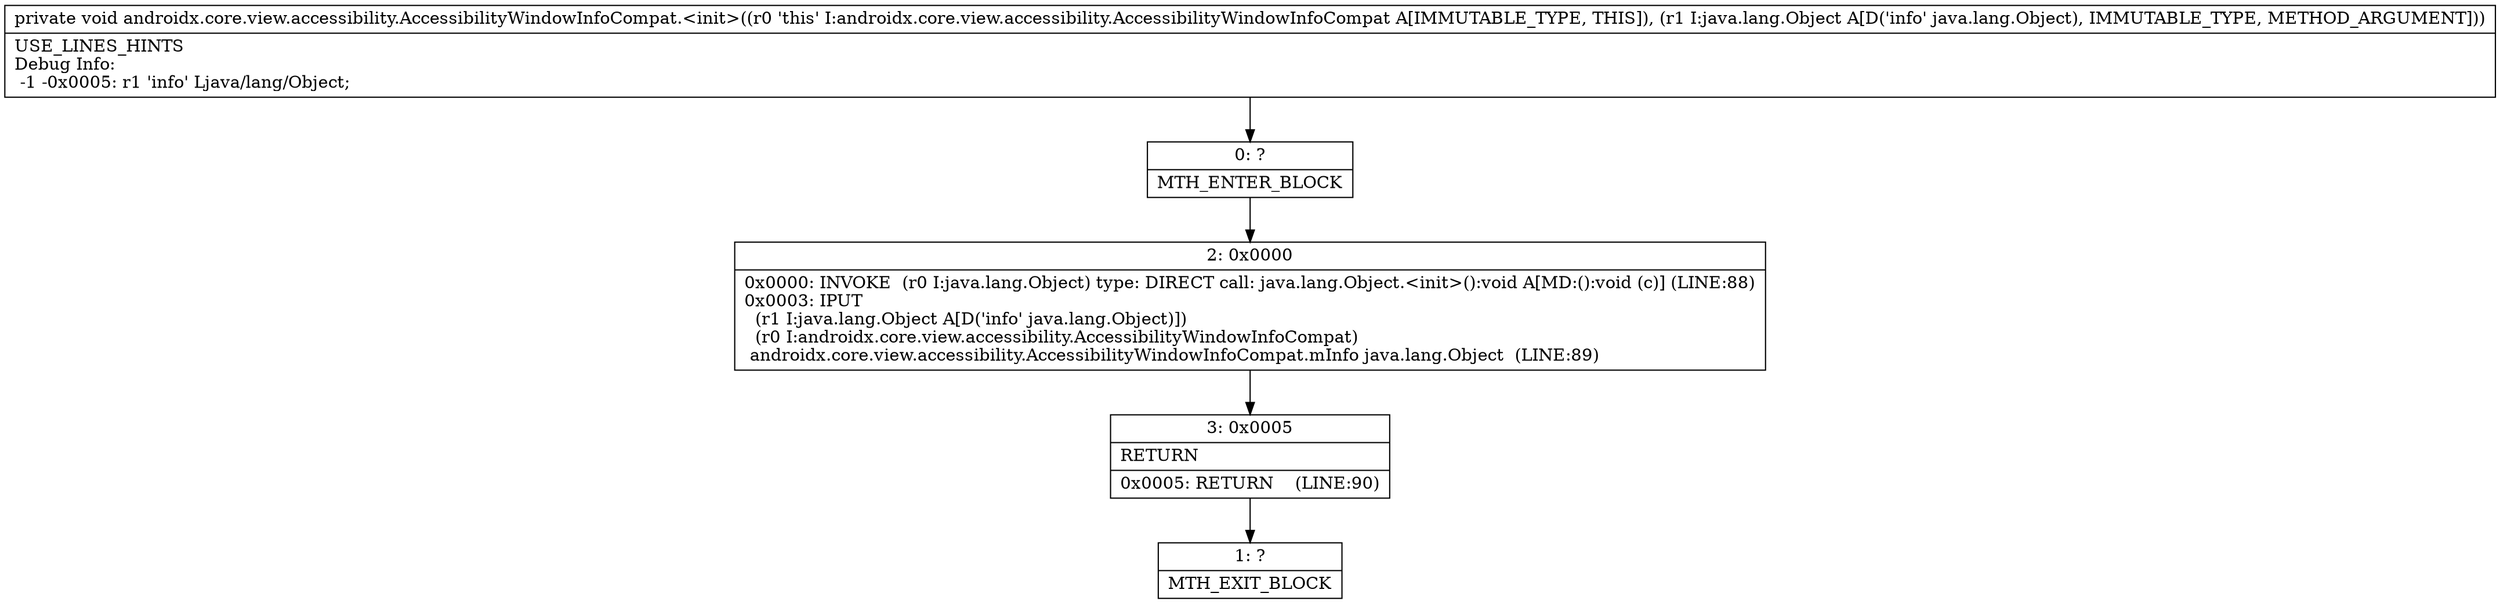 digraph "CFG forandroidx.core.view.accessibility.AccessibilityWindowInfoCompat.\<init\>(Ljava\/lang\/Object;)V" {
Node_0 [shape=record,label="{0\:\ ?|MTH_ENTER_BLOCK\l}"];
Node_2 [shape=record,label="{2\:\ 0x0000|0x0000: INVOKE  (r0 I:java.lang.Object) type: DIRECT call: java.lang.Object.\<init\>():void A[MD:():void (c)] (LINE:88)\l0x0003: IPUT  \l  (r1 I:java.lang.Object A[D('info' java.lang.Object)])\l  (r0 I:androidx.core.view.accessibility.AccessibilityWindowInfoCompat)\l androidx.core.view.accessibility.AccessibilityWindowInfoCompat.mInfo java.lang.Object  (LINE:89)\l}"];
Node_3 [shape=record,label="{3\:\ 0x0005|RETURN\l|0x0005: RETURN    (LINE:90)\l}"];
Node_1 [shape=record,label="{1\:\ ?|MTH_EXIT_BLOCK\l}"];
MethodNode[shape=record,label="{private void androidx.core.view.accessibility.AccessibilityWindowInfoCompat.\<init\>((r0 'this' I:androidx.core.view.accessibility.AccessibilityWindowInfoCompat A[IMMUTABLE_TYPE, THIS]), (r1 I:java.lang.Object A[D('info' java.lang.Object), IMMUTABLE_TYPE, METHOD_ARGUMENT]))  | USE_LINES_HINTS\lDebug Info:\l  \-1 \-0x0005: r1 'info' Ljava\/lang\/Object;\l}"];
MethodNode -> Node_0;Node_0 -> Node_2;
Node_2 -> Node_3;
Node_3 -> Node_1;
}


